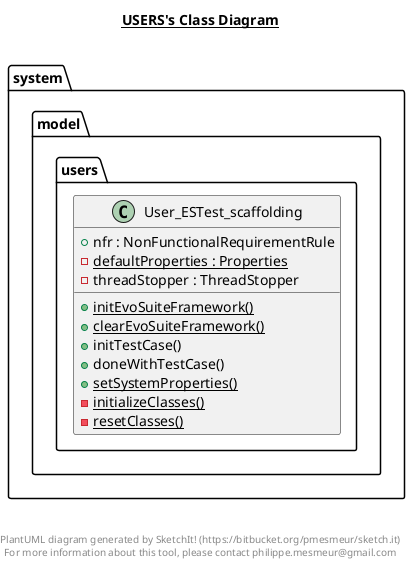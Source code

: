 @startuml

title __USERS's Class Diagram__\n

  package system.model {
    package system.model.users {
      class User_ESTest_scaffolding {
          + nfr : NonFunctionalRequirementRule
          {static} - defaultProperties : Properties
          - threadStopper : ThreadStopper
          {static} + initEvoSuiteFramework()
          {static} + clearEvoSuiteFramework()
          + initTestCase()
          + doneWithTestCase()
          {static} + setSystemProperties()
          {static} - initializeClasses()
          {static} - resetClasses()
      }
    }
  }
  



right footer


PlantUML diagram generated by SketchIt! (https://bitbucket.org/pmesmeur/sketch.it)
For more information about this tool, please contact philippe.mesmeur@gmail.com
endfooter

@enduml
